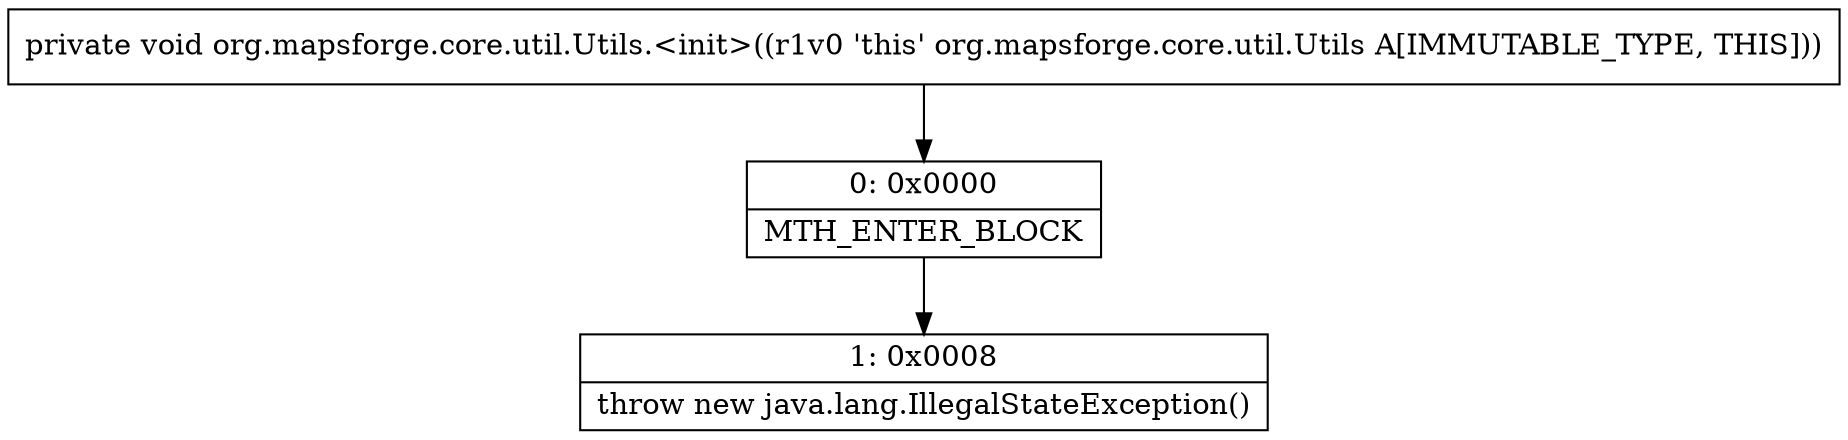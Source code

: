 digraph "CFG fororg.mapsforge.core.util.Utils.\<init\>()V" {
Node_0 [shape=record,label="{0\:\ 0x0000|MTH_ENTER_BLOCK\l}"];
Node_1 [shape=record,label="{1\:\ 0x0008|throw new java.lang.IllegalStateException()\l}"];
MethodNode[shape=record,label="{private void org.mapsforge.core.util.Utils.\<init\>((r1v0 'this' org.mapsforge.core.util.Utils A[IMMUTABLE_TYPE, THIS])) }"];
MethodNode -> Node_0;
Node_0 -> Node_1;
}

